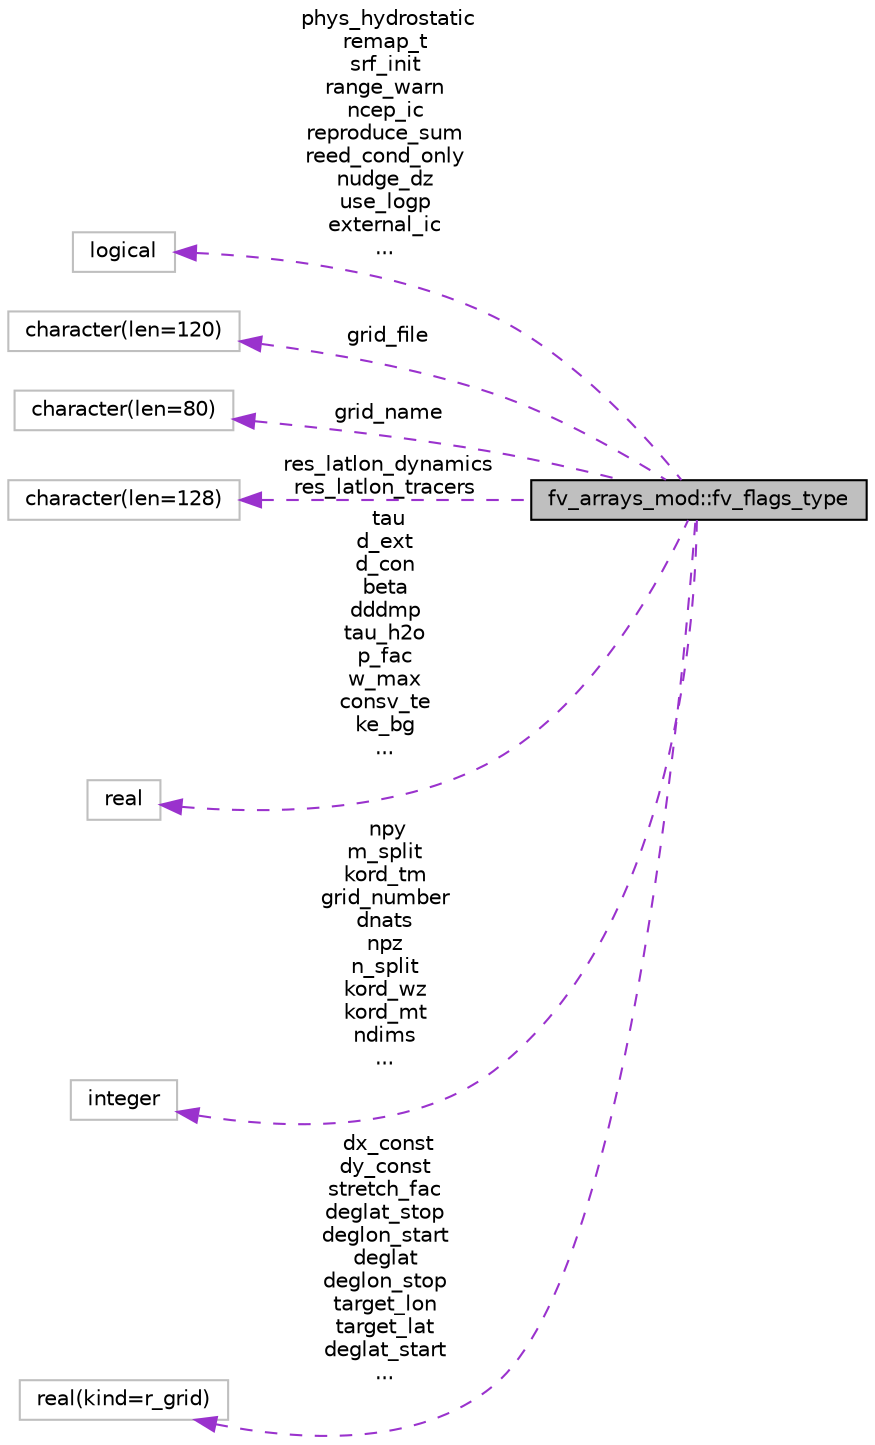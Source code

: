 digraph "fv_arrays_mod::fv_flags_type"
{
 // INTERACTIVE_SVG=YES
  edge [fontname="Helvetica",fontsize="10",labelfontname="Helvetica",labelfontsize="10"];
  node [fontname="Helvetica",fontsize="10",shape=record];
  rankdir="LR";
  Node1 [label="fv_arrays_mod::fv_flags_type",height=0.2,width=0.4,color="black", fillcolor="grey75", style="filled" fontcolor="black"];
  Node2 -> Node1 [dir="back",color="darkorchid3",fontsize="10",style="dashed",label=" phys_hydrostatic\nremap_t\nsrf_init\nrange_warn\nncep_ic\nreproduce_sum\nreed_cond_only\nnudge_dz\nuse_logp\nexternal_ic\n..." ,fontname="Helvetica"];
  Node2 [label="logical",height=0.2,width=0.4,color="grey75", fillcolor="white", style="filled"];
  Node3 -> Node1 [dir="back",color="darkorchid3",fontsize="10",style="dashed",label=" grid_file" ,fontname="Helvetica"];
  Node3 [label="character(len=120)",height=0.2,width=0.4,color="grey75", fillcolor="white", style="filled"];
  Node4 -> Node1 [dir="back",color="darkorchid3",fontsize="10",style="dashed",label=" grid_name" ,fontname="Helvetica"];
  Node4 [label="character(len=80)",height=0.2,width=0.4,color="grey75", fillcolor="white", style="filled"];
  Node5 -> Node1 [dir="back",color="darkorchid3",fontsize="10",style="dashed",label=" res_latlon_dynamics\nres_latlon_tracers" ,fontname="Helvetica"];
  Node5 [label="character(len=128)",height=0.2,width=0.4,color="grey75", fillcolor="white", style="filled"];
  Node6 -> Node1 [dir="back",color="darkorchid3",fontsize="10",style="dashed",label=" tau\nd_ext\nd_con\nbeta\ndddmp\ntau_h2o\np_fac\nw_max\nconsv_te\nke_bg\n..." ,fontname="Helvetica"];
  Node6 [label="real",height=0.2,width=0.4,color="grey75", fillcolor="white", style="filled"];
  Node7 -> Node1 [dir="back",color="darkorchid3",fontsize="10",style="dashed",label=" npy\nm_split\nkord_tm\ngrid_number\ndnats\nnpz\nn_split\nkord_wz\nkord_mt\nndims\n..." ,fontname="Helvetica"];
  Node7 [label="integer",height=0.2,width=0.4,color="grey75", fillcolor="white", style="filled"];
  Node8 -> Node1 [dir="back",color="darkorchid3",fontsize="10",style="dashed",label=" dx_const\ndy_const\nstretch_fac\ndeglat_stop\ndeglon_start\ndeglat\ndeglon_stop\ntarget_lon\ntarget_lat\ndeglat_start\n..." ,fontname="Helvetica"];
  Node8 [label="real(kind=r_grid)",height=0.2,width=0.4,color="grey75", fillcolor="white", style="filled"];
}
